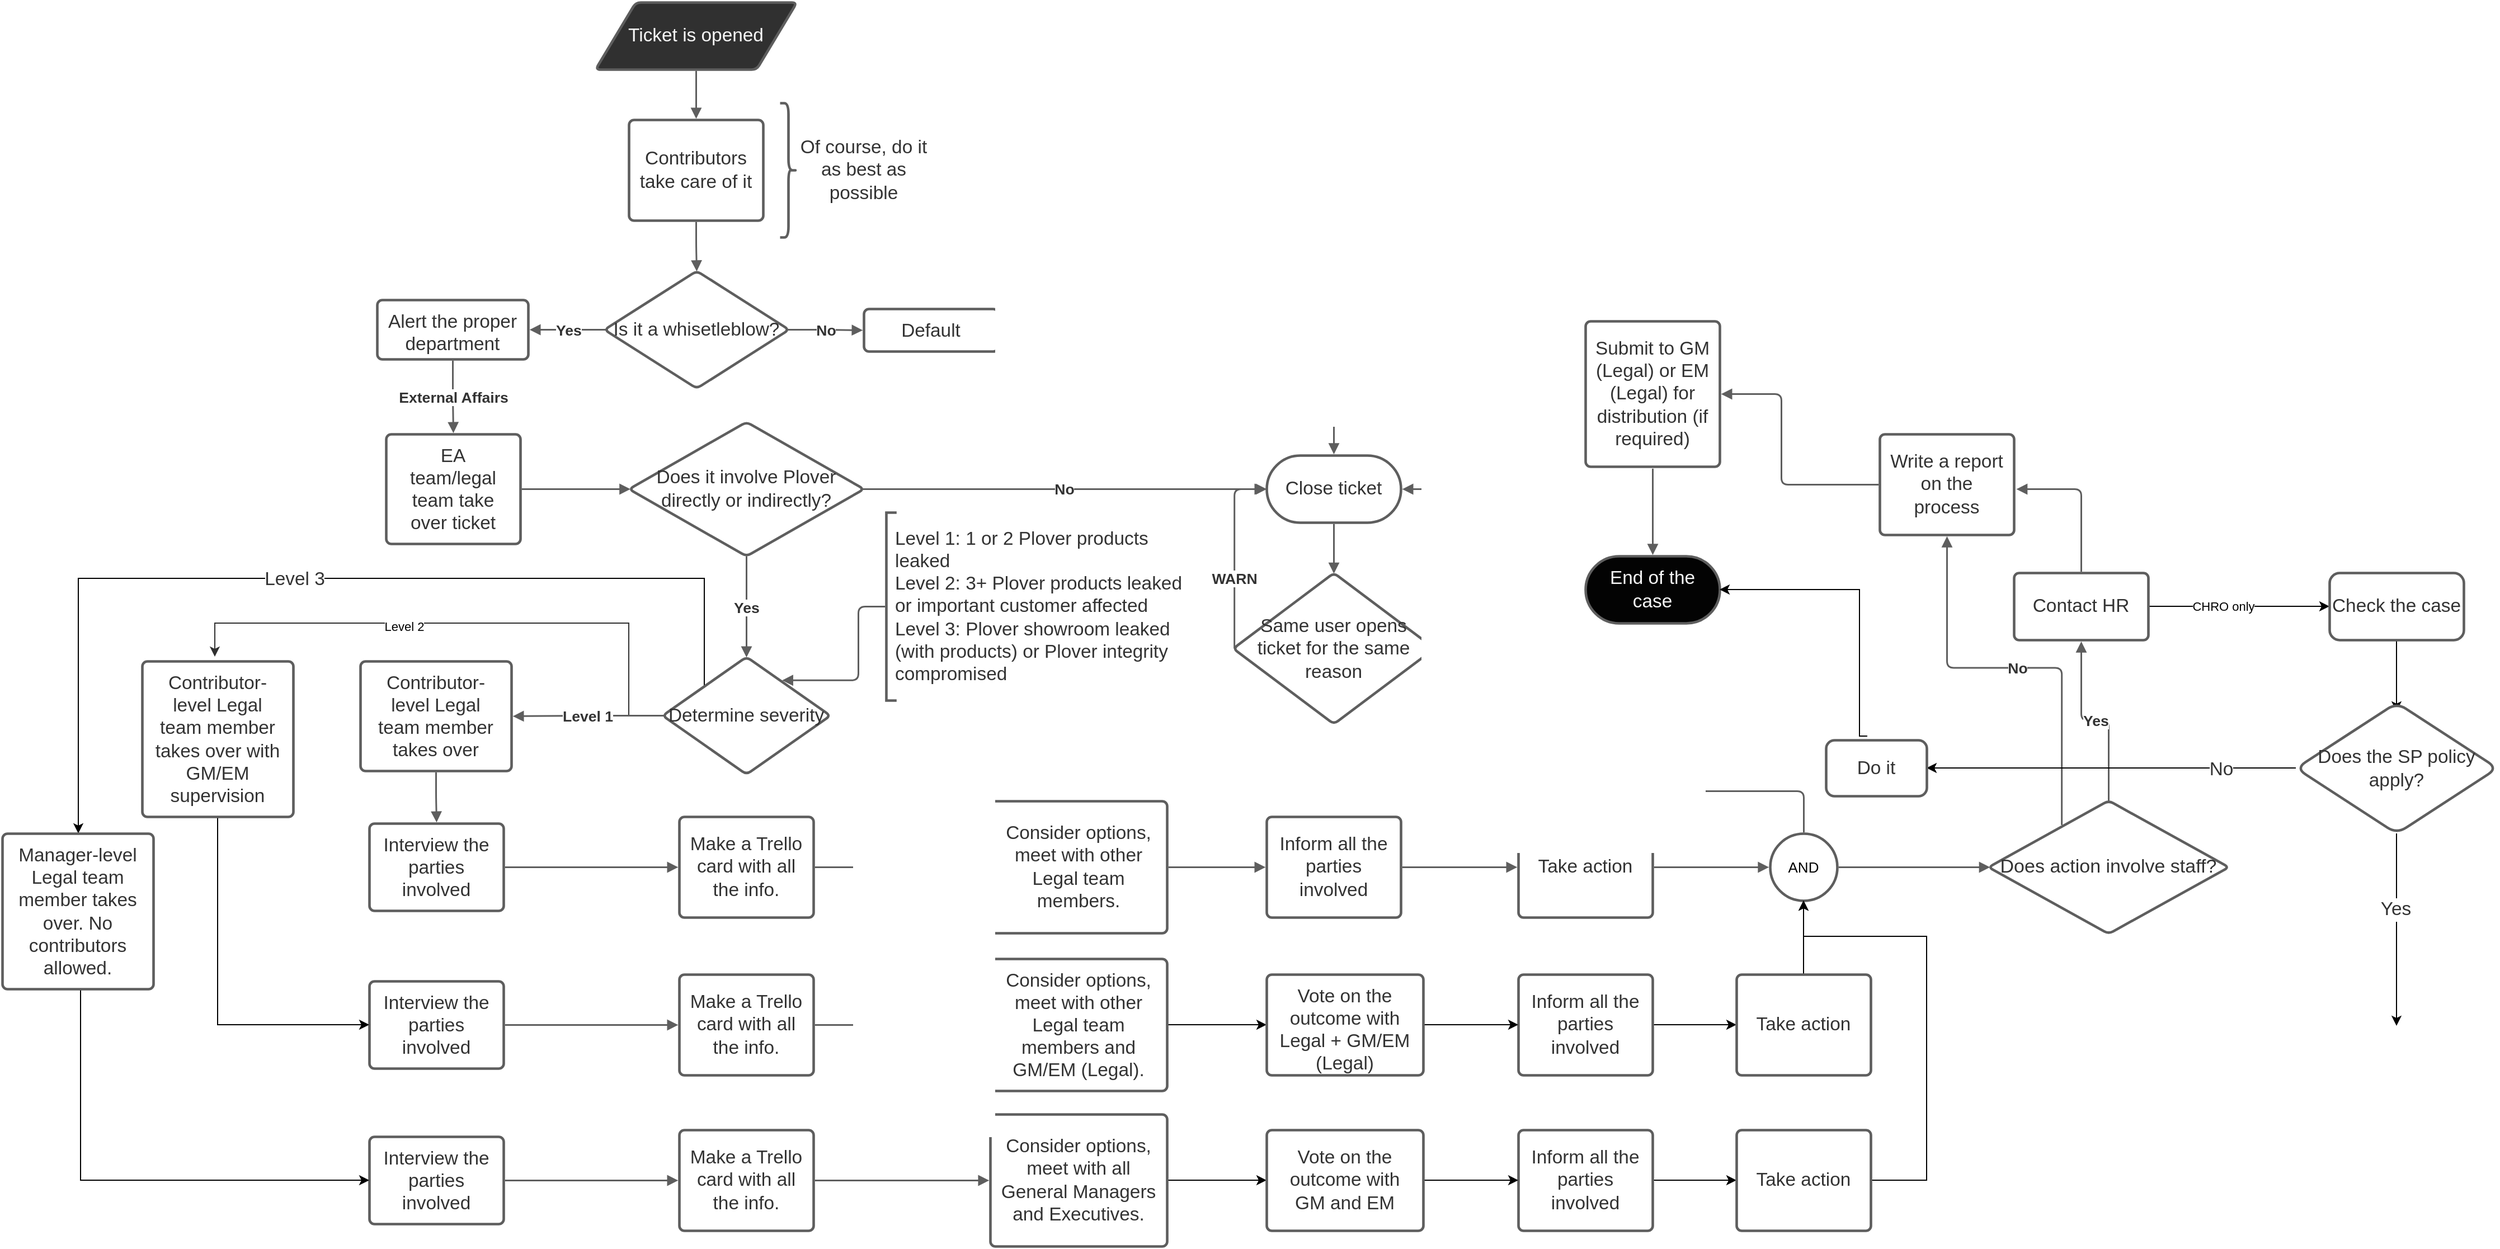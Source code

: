 <mxfile version="14.6.13" type="github">
  <diagram id="_Oj-c2wmKwDQSt-AS6IX" name="Page-1">
    <mxGraphModel dx="2770" dy="1128" grid="1" gridSize="10" guides="1" tooltips="1" connect="1" arrows="1" fold="1" page="1" pageScale="1" pageWidth="827" pageHeight="1169" math="0" shadow="0">
      <root>
        <mxCell id="0" />
        <mxCell id="1" parent="0" />
        <UserObject label="&lt;font color=&quot;#F7F7F7&quot;&gt;Ticket is opened&lt;/font&gt;" lucidchartObjectId="IXDDh~dM_vgv" id="rOXqwB_3zVNSecRi6AGg-1">
          <mxCell style="html=1;overflow=block;blockSpacing=1;whiteSpace=wrap;shape=parallelogram;perimeter=parallelogramPerimeter;anchorPointDirection=0;whiteSpace=wrap;fontSize=16.7;fontColor=#333333;spacing=3.8;strokeColor=#5e5e5e;strokeOpacity=100;rounded=1;absoluteArcSize=1;arcSize=9;strokeWidth=2.3;fillColor=#303030;" parent="1" vertex="1">
            <mxGeometry x="660" y="15" width="180" height="60" as="geometry" />
          </mxCell>
        </UserObject>
        <UserObject label="Contributors take care of it" lucidchartObjectId="EYDD6k~qlUJM" id="rOXqwB_3zVNSecRi6AGg-2">
          <mxCell style="html=1;overflow=block;blockSpacing=1;whiteSpace=wrap;;whiteSpace=wrap;fontSize=16.7;fontColor=#333333;spacing=9;strokeColor=#5e5e5e;strokeOpacity=100;rounded=1;absoluteArcSize=1;arcSize=9;strokeWidth=2.3;" parent="1" vertex="1">
            <mxGeometry x="690" y="120" width="120" height="90" as="geometry" />
          </mxCell>
        </UserObject>
        <UserObject label="" lucidchartObjectId="QYDD0R_4If_x" id="rOXqwB_3zVNSecRi6AGg-3">
          <mxCell style="html=1;jettySize=18;whiteSpace=wrap;fontSize=13;strokeColor=#5E5E5E;strokeWidth=1.5;rounded=1;arcSize=12;edgeStyle=orthogonalEdgeStyle;startArrow=none;;endArrow=block;endFill=1;;exitX=0.5;exitY=1.019;exitPerimeter=0;entryX=0.5;entryY=-0.012;entryPerimeter=0;" parent="1" source="rOXqwB_3zVNSecRi6AGg-1" target="rOXqwB_3zVNSecRi6AGg-2" edge="1">
            <mxGeometry width="100" height="100" relative="1" as="geometry">
              <Array as="points" />
            </mxGeometry>
          </mxCell>
        </UserObject>
        <mxCell id="rOXqwB_3zVNSecRi6AGg-4" value="" style="strokeColor=none;fillColor=none;whiteSpace=wrap;fontSize=16.7;fontColor=#333333;spacing=3.8;strokeOpacity=100;rounded=1;absoluteArcSize=1;arcSize=9;strokeWidth=2.3;html=1;" parent="1" vertex="1">
          <mxGeometry x="825" y="105" width="135" height="120" as="geometry" />
        </mxCell>
        <mxCell id="rOXqwB_3zVNSecRi6AGg-5" value="" style="shape=curlyBracket;rounded=1;flipH=1;whiteSpace=wrap;fontSize=16.7;fontColor=#333333;spacing=3.8;strokeColor=#5e5e5e;strokeOpacity=100;strokeWidth=2.3;" parent="rOXqwB_3zVNSecRi6AGg-4" vertex="1">
          <mxGeometry width="15" height="120" as="geometry" />
        </mxCell>
        <mxCell id="rOXqwB_3zVNSecRi6AGg-6" value="Of course, do it as best as possible" style="strokeColor=none;fillColor=none;whiteSpace=wrap;fontSize=16.7;fontColor=#333333;spacing=3.8;strokeOpacity=100;rounded=1;absoluteArcSize=1;arcSize=9;strokeWidth=2.3;" parent="rOXqwB_3zVNSecRi6AGg-4" vertex="1">
          <mxGeometry x="15" width="120" height="120" as="geometry" />
        </mxCell>
        <UserObject label="Is it a whisetleblow?" lucidchartObjectId="YZDDHXIXtVoK" id="rOXqwB_3zVNSecRi6AGg-7">
          <mxCell style="html=1;overflow=block;blockSpacing=1;whiteSpace=wrap;rhombus;whiteSpace=wrap;fontSize=16.7;fontColor=#333333;spacing=3.8;strokeColor=#5e5e5e;strokeOpacity=100;rounded=1;absoluteArcSize=1;arcSize=9;strokeWidth=2.3;" parent="1" vertex="1">
            <mxGeometry x="668" y="255" width="165" height="105" as="geometry" />
          </mxCell>
        </UserObject>
        <UserObject label="" lucidchartObjectId="5ZDDuSpyy-_K" id="rOXqwB_3zVNSecRi6AGg-8">
          <mxCell style="html=1;jettySize=18;whiteSpace=wrap;fontSize=13;strokeColor=#5E5E5E;strokeWidth=1.5;rounded=1;arcSize=12;edgeStyle=orthogonalEdgeStyle;startArrow=none;;endArrow=block;endFill=1;;exitX=0.5;exitY=1.013;exitPerimeter=0;entryX=0.5;entryY=0.003;entryPerimeter=0;" parent="1" source="rOXqwB_3zVNSecRi6AGg-2" target="rOXqwB_3zVNSecRi6AGg-7" edge="1">
            <mxGeometry width="100" height="100" relative="1" as="geometry">
              <Array as="points" />
            </mxGeometry>
          </mxCell>
        </UserObject>
        <UserObject label="" lucidchartObjectId="y0DD58__u9Sb" id="rOXqwB_3zVNSecRi6AGg-9">
          <mxCell style="html=1;jettySize=18;whiteSpace=wrap;fontSize=13.3;fontColor=#333333;fontStyle=1;strokeColor=#5E5E5E;strokeWidth=1.5;rounded=1;arcSize=12;edgeStyle=orthogonalEdgeStyle;startArrow=none;;endArrow=block;endFill=1;;exitX=0.992;exitY=0.5;exitPerimeter=0;entryX=-0.009;entryY=0.5;entryPerimeter=0;" parent="1" source="rOXqwB_3zVNSecRi6AGg-7" target="rOXqwB_3zVNSecRi6AGg-11" edge="1">
            <mxGeometry width="100" height="100" relative="1" as="geometry">
              <Array as="points" />
            </mxGeometry>
          </mxCell>
        </UserObject>
        <mxCell id="rOXqwB_3zVNSecRi6AGg-10" value="No" style="text;html=1;resizable=0;labelBackgroundColor=#ffffff;align=center;verticalAlign=middle;fontStyle=1;fontColor=#333333;;fontSize=13.3;" parent="rOXqwB_3zVNSecRi6AGg-9" vertex="1">
          <mxGeometry relative="1" as="geometry" />
        </mxCell>
        <UserObject label="Default" lucidchartObjectId="I0DDC0zRGPlY" id="rOXqwB_3zVNSecRi6AGg-11">
          <mxCell style="html=1;overflow=block;blockSpacing=1;whiteSpace=wrap;;whiteSpace=wrap;fontSize=16.7;fontColor=#333333;spacing=9;strokeColor=#5e5e5e;strokeOpacity=100;rounded=1;absoluteArcSize=1;arcSize=9;strokeWidth=2.3;" parent="1" vertex="1">
            <mxGeometry x="900" y="289" width="120" height="38" as="geometry" />
          </mxCell>
        </UserObject>
        <UserObject label="Alert the proper department" lucidchartObjectId="80DDA15JNXUe" id="rOXqwB_3zVNSecRi6AGg-12">
          <mxCell style="html=1;overflow=block;blockSpacing=1;whiteSpace=wrap;;whiteSpace=wrap;fontSize=16.7;fontColor=#333333;spacing=9;strokeColor=#5e5e5e;strokeOpacity=100;rounded=1;absoluteArcSize=1;arcSize=9;strokeWidth=2.3;" parent="1" vertex="1">
            <mxGeometry x="465" y="281" width="135" height="53" as="geometry" />
          </mxCell>
        </UserObject>
        <UserObject label="" lucidchartObjectId="e1DDGYzkht0N" id="rOXqwB_3zVNSecRi6AGg-13">
          <mxCell style="html=1;jettySize=18;whiteSpace=wrap;fontSize=13.3;fontColor=#333333;fontStyle=1;strokeColor=#5E5E5E;strokeWidth=1.5;rounded=1;arcSize=12;edgeStyle=orthogonalEdgeStyle;startArrow=none;;endArrow=block;endFill=1;;exitX=0.008;exitY=0.5;exitPerimeter=0;entryX=1.008;entryY=0.5;entryPerimeter=0;" parent="1" source="rOXqwB_3zVNSecRi6AGg-7" target="rOXqwB_3zVNSecRi6AGg-12" edge="1">
            <mxGeometry width="100" height="100" relative="1" as="geometry">
              <Array as="points" />
            </mxGeometry>
          </mxCell>
        </UserObject>
        <mxCell id="rOXqwB_3zVNSecRi6AGg-14" value="Yes" style="text;html=1;resizable=0;labelBackgroundColor=#ffffff;align=center;verticalAlign=middle;fontStyle=1;fontColor=#333333;;fontSize=13.3;" parent="rOXqwB_3zVNSecRi6AGg-13" vertex="1">
          <mxGeometry relative="1" as="geometry" />
        </mxCell>
        <UserObject label="EA team/legal team take over ticket" lucidchartObjectId="02DDOMuM8Ttm" id="rOXqwB_3zVNSecRi6AGg-15">
          <mxCell style="html=1;overflow=block;blockSpacing=1;whiteSpace=wrap;;whiteSpace=wrap;fontSize=16.7;fontColor=#333333;spacing=9;strokeColor=#5e5e5e;strokeOpacity=100;rounded=1;absoluteArcSize=1;arcSize=9;strokeWidth=2.3;" parent="1" vertex="1">
            <mxGeometry x="473" y="401" width="120" height="98" as="geometry" />
          </mxCell>
        </UserObject>
        <UserObject label="" lucidchartObjectId="22DDndJ-itN~" id="rOXqwB_3zVNSecRi6AGg-16">
          <mxCell style="html=1;jettySize=18;whiteSpace=wrap;fontSize=13;strokeColor=#5E5E5E;strokeWidth=1.5;rounded=1;arcSize=12;edgeStyle=orthogonalEdgeStyle;startArrow=none;;endArrow=block;endFill=1;;exitX=0.5;exitY=1.021;exitPerimeter=0;entryX=0.5;entryY=-0.011;entryPerimeter=0;" parent="1" source="rOXqwB_3zVNSecRi6AGg-12" target="rOXqwB_3zVNSecRi6AGg-15" edge="1">
            <mxGeometry width="100" height="100" relative="1" as="geometry">
              <Array as="points" />
            </mxGeometry>
          </mxCell>
        </UserObject>
        <mxCell id="rOXqwB_3zVNSecRi6AGg-17" value="External Affairs" style="text;html=1;resizable=0;labelBackgroundColor=#ffffff;align=center;verticalAlign=middle;fontStyle=1;fontColor=#333333;;fontSize=13.3;" parent="rOXqwB_3zVNSecRi6AGg-16" vertex="1">
          <mxGeometry relative="1" as="geometry" />
        </mxCell>
        <UserObject label="Does it involve Plover directly or indirectly?" lucidchartObjectId="x3DDViFyel2m" id="rOXqwB_3zVNSecRi6AGg-18">
          <mxCell style="html=1;overflow=block;blockSpacing=1;whiteSpace=wrap;rhombus;whiteSpace=wrap;fontSize=16.7;fontColor=#333333;spacing=3.8;strokeColor=#5e5e5e;strokeOpacity=100;rounded=1;absoluteArcSize=1;arcSize=9;strokeWidth=2.3;" parent="1" vertex="1">
            <mxGeometry x="690" y="390" width="210" height="120" as="geometry" />
          </mxCell>
        </UserObject>
        <UserObject label="" lucidchartObjectId="N3DDJdNh9ivM" id="rOXqwB_3zVNSecRi6AGg-19">
          <mxCell style="html=1;jettySize=18;whiteSpace=wrap;fontSize=13;strokeColor=#5E5E5E;strokeWidth=1.5;rounded=1;arcSize=12;edgeStyle=orthogonalEdgeStyle;startArrow=none;;endArrow=block;endFill=1;;exitX=1.009;exitY=0.5;exitPerimeter=0;entryX=0.006;entryY=0.5;entryPerimeter=0;" parent="1" source="rOXqwB_3zVNSecRi6AGg-15" target="rOXqwB_3zVNSecRi6AGg-18" edge="1">
            <mxGeometry width="100" height="100" relative="1" as="geometry">
              <Array as="points" />
            </mxGeometry>
          </mxCell>
        </UserObject>
        <UserObject label="Close ticket" lucidchartObjectId="H4DDmJO7xdRc" id="rOXqwB_3zVNSecRi6AGg-20">
          <mxCell style="html=1;overflow=block;blockSpacing=1;whiteSpace=wrap;rounded=1;arcSize=50;whiteSpace=wrap;fontSize=16.7;fontColor=#333333;spacing=3.8;strokeColor=#5e5e5e;strokeOpacity=100;strokeWidth=2.3;" parent="1" vertex="1">
            <mxGeometry x="1260" y="420" width="120" height="60" as="geometry" />
          </mxCell>
        </UserObject>
        <UserObject label="" lucidchartObjectId="T4DDkySWn5ov" id="rOXqwB_3zVNSecRi6AGg-21">
          <mxCell style="html=1;jettySize=18;whiteSpace=wrap;fontSize=13;strokeColor=#5E5E5E;strokeWidth=1.5;rounded=1;arcSize=12;edgeStyle=orthogonalEdgeStyle;startArrow=none;;endArrow=block;endFill=1;;exitX=1.009;exitY=0.5;exitPerimeter=0;entryX=0.5;entryY=-0.019;entryPerimeter=0;" parent="1" source="rOXqwB_3zVNSecRi6AGg-11" target="rOXqwB_3zVNSecRi6AGg-20" edge="1">
            <mxGeometry width="100" height="100" relative="1" as="geometry">
              <Array as="points" />
            </mxGeometry>
          </mxCell>
        </UserObject>
        <UserObject label="" lucidchartObjectId="24DDNj4tF5-R" id="rOXqwB_3zVNSecRi6AGg-22">
          <mxCell style="html=1;jettySize=18;whiteSpace=wrap;fontSize=13.3;fontColor=#333333;fontStyle=1;strokeColor=#5E5E5E;strokeWidth=1.5;rounded=1;arcSize=12;edgeStyle=orthogonalEdgeStyle;startArrow=none;;endArrow=block;endFill=1;;exitX=0.994;exitY=0.5;exitPerimeter=0;entryX=-0.009;entryY=0.5;entryPerimeter=0;" parent="1" source="rOXqwB_3zVNSecRi6AGg-18" target="rOXqwB_3zVNSecRi6AGg-20" edge="1">
            <mxGeometry width="100" height="100" relative="1" as="geometry">
              <Array as="points" />
            </mxGeometry>
          </mxCell>
        </UserObject>
        <mxCell id="rOXqwB_3zVNSecRi6AGg-23" value="No" style="text;html=1;resizable=0;labelBackgroundColor=#ffffff;align=center;verticalAlign=middle;fontStyle=1;fontColor=#333333;;fontSize=13.3;" parent="rOXqwB_3zVNSecRi6AGg-22" vertex="1">
          <mxGeometry relative="1" as="geometry" />
        </mxCell>
        <UserObject label="Same user opens ticket for the same reason" lucidchartObjectId="c5DD-TAG2u.." id="rOXqwB_3zVNSecRi6AGg-24">
          <mxCell style="html=1;overflow=block;blockSpacing=1;whiteSpace=wrap;rhombus;whiteSpace=wrap;fontSize=16.7;fontColor=#333333;spacing=3.8;strokeColor=#5e5e5e;strokeOpacity=100;rounded=1;absoluteArcSize=1;arcSize=9;strokeWidth=2.3;" parent="1" vertex="1">
            <mxGeometry x="1230" y="525" width="180" height="135" as="geometry" />
          </mxCell>
        </UserObject>
        <UserObject label="" lucidchartObjectId="u5DD0T0PqOZf" id="rOXqwB_3zVNSecRi6AGg-25">
          <mxCell style="html=1;jettySize=18;whiteSpace=wrap;fontSize=13;strokeColor=#5E5E5E;strokeWidth=1.5;rounded=1;arcSize=12;edgeStyle=orthogonalEdgeStyle;startArrow=none;;endArrow=block;endFill=1;;exitX=0.5;exitY=1.019;exitPerimeter=0;entryX=0.5;entryY=0.004;entryPerimeter=0;" parent="1" source="rOXqwB_3zVNSecRi6AGg-20" target="rOXqwB_3zVNSecRi6AGg-24" edge="1">
            <mxGeometry width="100" height="100" relative="1" as="geometry">
              <Array as="points" />
            </mxGeometry>
          </mxCell>
        </UserObject>
        <UserObject label="" lucidchartObjectId="y5DD4BRuqcgU" id="rOXqwB_3zVNSecRi6AGg-26">
          <mxCell style="html=1;jettySize=18;whiteSpace=wrap;fontSize=13;strokeColor=#5E5E5E;strokeWidth=1.5;rounded=1;arcSize=12;edgeStyle=orthogonalEdgeStyle;startArrow=none;;endArrow=block;endFill=1;;exitX=0.006;exitY=0.5;exitPerimeter=0;" parent="1" source="rOXqwB_3zVNSecRi6AGg-24" edge="1">
            <mxGeometry width="100" height="100" relative="1" as="geometry">
              <Array as="points">
                <mxPoint x="1231" y="450" />
              </Array>
              <mxPoint x="1260" y="450" as="targetPoint" />
            </mxGeometry>
          </mxCell>
        </UserObject>
        <mxCell id="rOXqwB_3zVNSecRi6AGg-27" value="WARN" style="text;html=1;resizable=0;labelBackgroundColor=#ffffff;align=center;verticalAlign=middle;fontStyle=1;fontColor=#333333;;fontSize=13.3;" parent="rOXqwB_3zVNSecRi6AGg-26" vertex="1">
          <mxGeometry x="-0.266" relative="1" as="geometry" />
        </mxCell>
        <UserObject label="" lucidchartObjectId="45DDsq~UsSS_" id="rOXqwB_3zVNSecRi6AGg-28">
          <mxCell style="html=1;jettySize=18;whiteSpace=wrap;fontSize=13.3;fontColor=#333333;fontStyle=1;strokeColor=#5E5E5E;strokeWidth=1.5;rounded=1;arcSize=12;edgeStyle=orthogonalEdgeStyle;startArrow=none;;endArrow=block;endFill=1;;exitX=0.5;exitY=0.999;exitPerimeter=0;entryX=0.5;entryY=0.004;entryPerimeter=0;" parent="1" source="rOXqwB_3zVNSecRi6AGg-18" target="rOXqwB_3zVNSecRi6AGg-30" edge="1">
            <mxGeometry width="100" height="100" relative="1" as="geometry">
              <Array as="points" />
            </mxGeometry>
          </mxCell>
        </UserObject>
        <mxCell id="rOXqwB_3zVNSecRi6AGg-29" value="Yes" style="text;html=1;resizable=0;labelBackgroundColor=#ffffff;align=center;verticalAlign=middle;fontStyle=1;fontColor=#333333;;fontSize=13.3;" parent="rOXqwB_3zVNSecRi6AGg-28" vertex="1">
          <mxGeometry relative="1" as="geometry" />
        </mxCell>
        <mxCell id="rOXqwB_3zVNSecRi6AGg-77" style="edgeStyle=orthogonalEdgeStyle;rounded=0;orthogonalLoop=1;jettySize=auto;html=1;strokeColor=#303030;" parent="1" source="rOXqwB_3zVNSecRi6AGg-30" edge="1">
          <mxGeometry relative="1" as="geometry">
            <mxPoint x="320" y="600" as="targetPoint" />
            <Array as="points">
              <mxPoint x="690" y="653" />
              <mxPoint x="690" y="570" />
              <mxPoint x="320" y="570" />
            </Array>
          </mxGeometry>
        </mxCell>
        <mxCell id="HlGu5mULXF9mo92fJl-D-8" value="&lt;div&gt;Level 2&lt;/div&gt;" style="edgeLabel;html=1;align=center;verticalAlign=middle;resizable=0;points=[];" vertex="1" connectable="0" parent="rOXqwB_3zVNSecRi6AGg-77">
          <mxGeometry x="0.223" y="3" relative="1" as="geometry">
            <mxPoint as="offset" />
          </mxGeometry>
        </mxCell>
        <mxCell id="HlGu5mULXF9mo92fJl-D-36" style="edgeStyle=orthogonalEdgeStyle;rounded=0;orthogonalLoop=1;jettySize=auto;html=1;exitX=0;exitY=0;exitDx=0;exitDy=0;fontSize=16.7;fontColor=#333333;" edge="1" parent="1" source="rOXqwB_3zVNSecRi6AGg-30" target="HlGu5mULXF9mo92fJl-D-31">
          <mxGeometry relative="1" as="geometry">
            <Array as="points">
              <mxPoint x="758" y="530" />
              <mxPoint x="198" y="530" />
            </Array>
          </mxGeometry>
        </mxCell>
        <mxCell id="HlGu5mULXF9mo92fJl-D-37" value="Level 3" style="edgeLabel;html=1;align=center;verticalAlign=middle;resizable=0;points=[];fontSize=16.7;fontColor=#333333;" vertex="1" connectable="0" parent="HlGu5mULXF9mo92fJl-D-36">
          <mxGeometry x="0.047" y="1" relative="1" as="geometry">
            <mxPoint x="-1" as="offset" />
          </mxGeometry>
        </mxCell>
        <UserObject label="Determine severity" lucidchartObjectId="a6DDHZqHAU0q" id="rOXqwB_3zVNSecRi6AGg-30">
          <mxCell style="html=1;overflow=block;blockSpacing=1;whiteSpace=wrap;rhombus;whiteSpace=wrap;fontSize=16.7;fontColor=#333333;spacing=3.8;strokeColor=#5e5e5e;strokeOpacity=100;rounded=1;absoluteArcSize=1;arcSize=9;strokeWidth=2.3;" parent="1" vertex="1">
            <mxGeometry x="720" y="600" width="150" height="105" as="geometry" />
          </mxCell>
        </UserObject>
        <mxCell id="rOXqwB_3zVNSecRi6AGg-31" value="Level 1: 1 or 2 Plover products 			   leaked &#xa;Level 2: 3+ Plover products 		 		   leaked or important 		   	         customer affected&#xa;Level 3: Plover showroom leaked 		  (with products) or Plover 		   integrity compromised" style="group;spacingLeft=8;align=left;spacing=0;strokeColor=none;whiteSpace=wrap;fontSize=16.7;fontColor=#333333;strokeOpacity=100;fillOpacity=0;rounded=1;absoluteArcSize=1;arcSize=9;fillColor=#ffffff;strokeWidth=2.3;verticalAlign=middle;html=1;" parent="1" vertex="1">
          <mxGeometry x="920" y="471" width="270" height="168" as="geometry" />
        </mxCell>
        <mxCell id="rOXqwB_3zVNSecRi6AGg-32" value="" style="shape=partialRectangle;right=0;fillColor=none;whiteSpace=wrap;fontSize=16.7;fontColor=#333333;strokeColor=#5e5e5e;strokeWidth=2.3;" parent="rOXqwB_3zVNSecRi6AGg-31" vertex="1">
          <mxGeometry width="8" height="168" relative="1" as="geometry" />
        </mxCell>
        <UserObject label="" lucidchartObjectId="V8DDlnldFJzG" id="rOXqwB_3zVNSecRi6AGg-35">
          <mxCell style="html=1;jettySize=18;whiteSpace=wrap;fontSize=13;strokeColor=#5E5E5E;strokeWidth=1.5;rounded=1;arcSize=12;edgeStyle=orthogonalEdgeStyle;startArrow=none;;endArrow=block;endFill=1;;exitX=-0.004;exitY=0.5;exitPerimeter=0;entryX=0.712;entryY=0.199;entryPerimeter=0;" parent="1" source="rOXqwB_3zVNSecRi6AGg-31" target="rOXqwB_3zVNSecRi6AGg-30" edge="1">
            <mxGeometry width="100" height="100" relative="1" as="geometry">
              <Array as="points" />
            </mxGeometry>
          </mxCell>
        </UserObject>
        <UserObject label="" lucidchartObjectId="i9DDMGyEqkWq" id="rOXqwB_3zVNSecRi6AGg-36">
          <mxCell style="html=1;jettySize=18;whiteSpace=wrap;fontSize=13.3;fontColor=#333333;fontStyle=1;strokeColor=#5E5E5E;strokeWidth=1.5;rounded=1;arcSize=12;edgeStyle=orthogonalEdgeStyle;startArrow=none;;endArrow=block;endFill=1;;exitX=0.008;exitY=0.5;exitPerimeter=0;entryX=1.008;entryY=0.5;entryPerimeter=0;" parent="1" source="rOXqwB_3zVNSecRi6AGg-30" target="rOXqwB_3zVNSecRi6AGg-38" edge="1">
            <mxGeometry width="100" height="100" relative="1" as="geometry">
              <Array as="points" />
            </mxGeometry>
          </mxCell>
        </UserObject>
        <mxCell id="rOXqwB_3zVNSecRi6AGg-37" value="Level 1" style="text;html=1;resizable=0;labelBackgroundColor=#ffffff;align=center;verticalAlign=middle;fontStyle=1;fontColor=#333333;;fontSize=13.3;" parent="rOXqwB_3zVNSecRi6AGg-36" vertex="1">
          <mxGeometry relative="1" as="geometry" />
        </mxCell>
        <UserObject label="Contributor-level Legal team member takes over" lucidchartObjectId="k9DDnTDdrT-N" id="rOXqwB_3zVNSecRi6AGg-38">
          <mxCell style="html=1;overflow=block;blockSpacing=1;whiteSpace=wrap;;whiteSpace=wrap;fontSize=16.7;fontColor=#333333;spacing=9;strokeColor=#5E5E5E;rounded=1;absoluteArcSize=1;arcSize=9;strokeWidth=2.3;" parent="1" vertex="1">
            <mxGeometry x="450" y="604" width="135" height="98" as="geometry" />
          </mxCell>
        </UserObject>
        <UserObject label="Interview the parties involved" lucidchartObjectId="3jEDHWsNU-vQ" id="rOXqwB_3zVNSecRi6AGg-39">
          <mxCell style="html=1;overflow=block;blockSpacing=1;whiteSpace=wrap;;whiteSpace=wrap;fontSize=16.7;fontColor=#333333;spacing=9;strokeColor=#5e5e5e;strokeOpacity=100;rounded=1;absoluteArcSize=1;arcSize=9;strokeWidth=2.3;" parent="1" vertex="1">
            <mxGeometry x="458" y="749" width="120" height="78" as="geometry" />
          </mxCell>
        </UserObject>
        <UserObject label="" lucidchartObjectId="7jEDrIoH_VId" id="rOXqwB_3zVNSecRi6AGg-40">
          <mxCell style="html=1;jettySize=18;whiteSpace=wrap;fontSize=13;strokeColor=#5E5E5E;strokeWidth=1.5;rounded=1;arcSize=12;edgeStyle=orthogonalEdgeStyle;startArrow=none;;endArrow=block;endFill=1;;exitX=0.5;exitY=1.011;exitPerimeter=0;entryX=0.5;entryY=-0.014;entryPerimeter=0;" parent="1" source="rOXqwB_3zVNSecRi6AGg-38" target="rOXqwB_3zVNSecRi6AGg-39" edge="1">
            <mxGeometry width="100" height="100" relative="1" as="geometry">
              <Array as="points" />
            </mxGeometry>
          </mxCell>
        </UserObject>
        <UserObject label="Make a Trello card with all the info." lucidchartObjectId="lkEDaWoSYWa-" id="rOXqwB_3zVNSecRi6AGg-41">
          <mxCell style="html=1;overflow=block;blockSpacing=1;whiteSpace=wrap;;whiteSpace=wrap;fontSize=16.7;fontColor=#333333;spacing=9;strokeColor=#5e5e5e;strokeOpacity=100;rounded=1;absoluteArcSize=1;arcSize=9;strokeWidth=2.3;" parent="1" vertex="1">
            <mxGeometry x="735" y="743" width="120" height="90" as="geometry" />
          </mxCell>
        </UserObject>
        <UserObject label="" lucidchartObjectId="TkEDcE1.3REi" id="rOXqwB_3zVNSecRi6AGg-42">
          <mxCell style="html=1;jettySize=18;whiteSpace=wrap;fontSize=13;strokeColor=#5E5E5E;strokeWidth=1.5;rounded=1;arcSize=12;edgeStyle=orthogonalEdgeStyle;startArrow=none;;endArrow=block;endFill=1;;exitX=1.009;exitY=0.5;exitPerimeter=0;entryX=-0.009;entryY=0.5;entryPerimeter=0;" parent="1" source="rOXqwB_3zVNSecRi6AGg-39" target="rOXqwB_3zVNSecRi6AGg-41" edge="1">
            <mxGeometry width="100" height="100" relative="1" as="geometry">
              <Array as="points" />
            </mxGeometry>
          </mxCell>
        </UserObject>
        <UserObject label="Consider options, meet with other Legal team members." lucidchartObjectId="1kEDgN8tKts8" id="rOXqwB_3zVNSecRi6AGg-43">
          <mxCell style="html=1;overflow=block;blockSpacing=1;whiteSpace=wrap;;whiteSpace=wrap;fontSize=16.7;fontColor=#333333;spacing=9;strokeColor=#5e5e5e;strokeOpacity=100;rounded=1;absoluteArcSize=1;arcSize=9;strokeWidth=2.3;" parent="1" vertex="1">
            <mxGeometry x="1013" y="729" width="158" height="118" as="geometry" />
          </mxCell>
        </UserObject>
        <UserObject label="" lucidchartObjectId="MlEDpCHJ5cM6" id="rOXqwB_3zVNSecRi6AGg-44">
          <mxCell style="html=1;jettySize=18;whiteSpace=wrap;fontSize=13;strokeColor=#5E5E5E;strokeWidth=1.5;rounded=1;arcSize=12;edgeStyle=orthogonalEdgeStyle;startArrow=none;;endArrow=block;endFill=1;;exitX=1.009;exitY=0.5;exitPerimeter=0;entryX=-0.007;entryY=0.5;entryPerimeter=0;" parent="1" source="rOXqwB_3zVNSecRi6AGg-41" target="rOXqwB_3zVNSecRi6AGg-43" edge="1">
            <mxGeometry width="100" height="100" relative="1" as="geometry">
              <Array as="points" />
            </mxGeometry>
          </mxCell>
        </UserObject>
        <UserObject label="Inform all the parties involved" lucidchartObjectId="VlEDCqgYlr7M" id="rOXqwB_3zVNSecRi6AGg-45">
          <mxCell style="html=1;overflow=block;blockSpacing=1;whiteSpace=wrap;;whiteSpace=wrap;fontSize=16.7;fontColor=#333333;spacing=9;strokeColor=#5e5e5e;strokeOpacity=100;rounded=1;absoluteArcSize=1;arcSize=9;strokeWidth=2.3;" parent="1" vertex="1">
            <mxGeometry x="1260" y="743" width="120" height="90" as="geometry" />
          </mxCell>
        </UserObject>
        <UserObject label="" lucidchartObjectId="7lEDtqv.kI_V" id="rOXqwB_3zVNSecRi6AGg-46">
          <mxCell style="html=1;jettySize=18;whiteSpace=wrap;fontSize=13;strokeColor=#5E5E5E;strokeWidth=1.5;rounded=1;arcSize=12;edgeStyle=orthogonalEdgeStyle;startArrow=none;;endArrow=block;endFill=1;;exitX=1.007;exitY=0.5;exitPerimeter=0;entryX=-0.009;entryY=0.5;entryPerimeter=0;" parent="1" source="rOXqwB_3zVNSecRi6AGg-43" target="rOXqwB_3zVNSecRi6AGg-45" edge="1">
            <mxGeometry width="100" height="100" relative="1" as="geometry">
              <Array as="points" />
            </mxGeometry>
          </mxCell>
        </UserObject>
        <UserObject label="Take action" lucidchartObjectId="cmEDYQ.MPToP" id="rOXqwB_3zVNSecRi6AGg-47">
          <mxCell style="html=1;overflow=block;blockSpacing=1;whiteSpace=wrap;;whiteSpace=wrap;fontSize=16.7;fontColor=#333333;spacing=9;strokeColor=#5e5e5e;strokeOpacity=100;rounded=1;absoluteArcSize=1;arcSize=9;strokeWidth=2.3;" parent="1" vertex="1">
            <mxGeometry x="1485" y="743" width="120" height="90" as="geometry" />
          </mxCell>
        </UserObject>
        <UserObject label="&lt;font style=&quot;font-size: 17px&quot;&gt;Does action involve staff?&lt;/font&gt;" lucidchartObjectId="qmED6a~udlw6" id="rOXqwB_3zVNSecRi6AGg-48">
          <mxCell style="html=1;overflow=block;blockSpacing=1;whiteSpace=wrap;rhombus;whiteSpace=wrap;fontSize=16.7;fontColor=#333333;spacing=3.8;strokeColor=#5e5e5e;strokeOpacity=100;rounded=1;absoluteArcSize=1;arcSize=9;strokeWidth=2.3;" parent="1" vertex="1">
            <mxGeometry x="1905" y="728.5" width="215" height="119" as="geometry" />
          </mxCell>
        </UserObject>
        <UserObject label="" lucidchartObjectId="KmEDZq6dgixC" id="rOXqwB_3zVNSecRi6AGg-49">
          <mxCell style="html=1;jettySize=18;whiteSpace=wrap;fontSize=13;strokeColor=#5E5E5E;strokeWidth=1.5;rounded=1;arcSize=12;edgeStyle=orthogonalEdgeStyle;startArrow=none;;endArrow=block;endFill=1;;exitX=1.009;exitY=0.5;exitPerimeter=0;entryX=-0.009;entryY=0.5;entryPerimeter=0;" parent="1" source="rOXqwB_3zVNSecRi6AGg-45" target="rOXqwB_3zVNSecRi6AGg-47" edge="1">
            <mxGeometry width="100" height="100" relative="1" as="geometry">
              <Array as="points" />
            </mxGeometry>
          </mxCell>
        </UserObject>
        <UserObject label="AND" lucidchartObjectId="9mEDw0mcLWSL" id="rOXqwB_3zVNSecRi6AGg-50">
          <mxCell style="ellipse;whiteSpace=wrap;html=1;aspect=fixed;fontFamily=Helvetica;fontSize=13;fontColor=#000000;align=center;strokeColor=#5e5e5e;strokeWidth=2.3;fillColor=#ffffff;" parent="1" vertex="1">
            <mxGeometry x="1710" y="758" width="60" height="60" as="geometry" />
          </mxCell>
        </UserObject>
        <UserObject label="" lucidchartObjectId="tnEDy3R5PmWz" id="rOXqwB_3zVNSecRi6AGg-51">
          <mxCell style="html=1;jettySize=18;whiteSpace=wrap;fontSize=13;strokeColor=#5E5E5E;strokeWidth=1.5;rounded=1;arcSize=12;edgeStyle=orthogonalEdgeStyle;startArrow=none;;endArrow=block;endFill=1;;exitX=1.009;exitY=0.5;exitPerimeter=0;entryX=-0.019;entryY=0.5;entryPerimeter=0;" parent="1" source="rOXqwB_3zVNSecRi6AGg-47" target="rOXqwB_3zVNSecRi6AGg-50" edge="1">
            <mxGeometry width="100" height="100" relative="1" as="geometry">
              <Array as="points" />
            </mxGeometry>
          </mxCell>
        </UserObject>
        <UserObject label="" lucidchartObjectId="BnED-8la0jvS" id="rOXqwB_3zVNSecRi6AGg-52">
          <mxCell style="html=1;jettySize=18;whiteSpace=wrap;fontSize=13;strokeColor=#5E5E5E;strokeWidth=1.5;rounded=1;arcSize=12;edgeStyle=orthogonalEdgeStyle;startArrow=none;;endArrow=block;endFill=1;;exitX=0.5;exitY=-0.019;exitPerimeter=0;entryX=1.009;entryY=0.5;entryPerimeter=0;" parent="1" source="rOXqwB_3zVNSecRi6AGg-50" target="rOXqwB_3zVNSecRi6AGg-20" edge="1">
            <mxGeometry width="100" height="100" relative="1" as="geometry">
              <Array as="points">
                <mxPoint x="1740" y="720" />
                <mxPoint x="1420" y="720" />
                <mxPoint x="1420" y="450" />
              </Array>
            </mxGeometry>
          </mxCell>
        </UserObject>
        <UserObject label="" lucidchartObjectId="GnED~heq3.G6" id="rOXqwB_3zVNSecRi6AGg-53">
          <mxCell style="html=1;jettySize=18;whiteSpace=wrap;fontSize=13;strokeColor=#5E5E5E;strokeWidth=1.5;rounded=1;arcSize=12;edgeStyle=orthogonalEdgeStyle;startArrow=none;;endArrow=block;endFill=1;;exitX=1.019;exitY=0.5;exitPerimeter=0;entryX=0.007;entryY=0.5;entryPerimeter=0;" parent="1" source="rOXqwB_3zVNSecRi6AGg-50" target="rOXqwB_3zVNSecRi6AGg-48" edge="1">
            <mxGeometry width="100" height="100" relative="1" as="geometry">
              <Array as="points" />
            </mxGeometry>
          </mxCell>
        </UserObject>
        <UserObject label="" lucidchartObjectId="1nEDbzo6jjFs" id="rOXqwB_3zVNSecRi6AGg-54">
          <mxCell style="html=1;jettySize=18;whiteSpace=wrap;fontSize=13.3;fontColor=#333333;fontStyle=1;strokeColor=#5E5E5E;strokeWidth=1.5;rounded=1;arcSize=12;edgeStyle=orthogonalEdgeStyle;startArrow=none;;endArrow=block;endFill=1;;exitX=0.5;exitY=0.004;exitPerimeter=0;entryX=0.5;entryY=1.019;entryPerimeter=0;" parent="1" source="rOXqwB_3zVNSecRi6AGg-48" target="rOXqwB_3zVNSecRi6AGg-56" edge="1">
            <mxGeometry width="100" height="100" relative="1" as="geometry">
              <Array as="points" />
            </mxGeometry>
          </mxCell>
        </UserObject>
        <mxCell id="rOXqwB_3zVNSecRi6AGg-55" value="Yes" style="text;html=1;resizable=0;labelBackgroundColor=#ffffff;align=center;verticalAlign=middle;fontStyle=1;fontColor=#333333;;fontSize=13.3;" parent="rOXqwB_3zVNSecRi6AGg-54" vertex="1">
          <mxGeometry relative="1" as="geometry" />
        </mxCell>
        <mxCell id="HlGu5mULXF9mo92fJl-D-9" style="edgeStyle=orthogonalEdgeStyle;rounded=0;orthogonalLoop=1;jettySize=auto;html=1;" edge="1" parent="1" source="rOXqwB_3zVNSecRi6AGg-56">
          <mxGeometry relative="1" as="geometry">
            <mxPoint x="2210" y="555" as="targetPoint" />
          </mxGeometry>
        </mxCell>
        <mxCell id="HlGu5mULXF9mo92fJl-D-10" value="CHRO only" style="edgeLabel;html=1;align=center;verticalAlign=middle;resizable=0;points=[];" vertex="1" connectable="0" parent="HlGu5mULXF9mo92fJl-D-9">
          <mxGeometry x="-0.173" relative="1" as="geometry">
            <mxPoint as="offset" />
          </mxGeometry>
        </mxCell>
        <UserObject label="Contact HR" lucidchartObjectId="3nED_sa1dsWR" id="rOXqwB_3zVNSecRi6AGg-56">
          <mxCell style="html=1;overflow=block;blockSpacing=1;whiteSpace=wrap;;whiteSpace=wrap;fontSize=16.7;fontColor=#333333;spacing=9;strokeColor=#5E5E5E;rounded=1;absoluteArcSize=1;arcSize=9;strokeWidth=2.3;" parent="1" vertex="1">
            <mxGeometry x="1928" y="525" width="120" height="60" as="geometry" />
          </mxCell>
        </UserObject>
        <UserObject label="" lucidchartObjectId="foEDuIBkdtHx" id="rOXqwB_3zVNSecRi6AGg-57">
          <mxCell style="html=1;jettySize=18;whiteSpace=wrap;fontSize=13.3;fontColor=#333333;fontStyle=1;strokeColor=#5E5E5E;strokeWidth=1.5;rounded=1;arcSize=12;edgeStyle=orthogonalEdgeStyle;startArrow=none;;endArrow=block;endFill=1;;exitX=0.305;exitY=0.183;exitPerimeter=0;entryX=0.5;entryY=1.013;entryPerimeter=0;" parent="1" source="rOXqwB_3zVNSecRi6AGg-48" target="rOXqwB_3zVNSecRi6AGg-59" edge="1">
            <mxGeometry width="100" height="100" relative="1" as="geometry">
              <Array as="points" />
            </mxGeometry>
          </mxCell>
        </UserObject>
        <mxCell id="rOXqwB_3zVNSecRi6AGg-58" value="No" style="text;html=1;resizable=0;labelBackgroundColor=#ffffff;align=center;verticalAlign=middle;fontStyle=1;fontColor=#333333;;fontSize=13.3;" parent="rOXqwB_3zVNSecRi6AGg-57" vertex="1">
          <mxGeometry relative="1" as="geometry" />
        </mxCell>
        <UserObject label="Write a report on the process" lucidchartObjectId="goEDJb9uMNd_" id="rOXqwB_3zVNSecRi6AGg-59">
          <mxCell style="html=1;overflow=block;blockSpacing=1;whiteSpace=wrap;;whiteSpace=wrap;fontSize=16.7;fontColor=#333333;spacing=9;strokeColor=#5E5E5E;rounded=1;absoluteArcSize=1;arcSize=9;strokeWidth=2.3;" parent="1" vertex="1">
            <mxGeometry x="1808" y="401" width="120" height="90" as="geometry" />
          </mxCell>
        </UserObject>
        <UserObject label="" lucidchartObjectId="CoEDYCYAk3~1" id="rOXqwB_3zVNSecRi6AGg-60">
          <mxCell style="html=1;jettySize=18;whiteSpace=wrap;fontSize=13;strokeColor=#5E5E5E;strokeWidth=1.5;rounded=1;arcSize=12;edgeStyle=orthogonalEdgeStyle;startArrow=none;;endArrow=block;endFill=1;;exitX=0.5;exitY=-0.019;exitPerimeter=0;" parent="1" source="rOXqwB_3zVNSecRi6AGg-56" edge="1">
            <mxGeometry width="100" height="100" relative="1" as="geometry">
              <Array as="points">
                <mxPoint x="1988" y="450" />
              </Array>
              <mxPoint x="1930" y="450" as="targetPoint" />
            </mxGeometry>
          </mxCell>
        </UserObject>
        <UserObject label="" lucidchartObjectId="IoEDmHj5jith" id="rOXqwB_3zVNSecRi6AGg-61">
          <mxCell style="html=1;jettySize=18;whiteSpace=wrap;fontSize=13;strokeColor=#5E5E5E;strokeWidth=1.5;rounded=1;arcSize=12;edgeStyle=orthogonalEdgeStyle;startArrow=none;;endArrow=block;endFill=1;;exitX=-0.009;exitY=0.5;exitPerimeter=0;entryX=1.009;entryY=0.5;entryPerimeter=0;" parent="1" source="rOXqwB_3zVNSecRi6AGg-59" target="rOXqwB_3zVNSecRi6AGg-62" edge="1">
            <mxGeometry width="100" height="100" relative="1" as="geometry">
              <Array as="points">
                <mxPoint x="1720" y="446" />
                <mxPoint x="1720" y="365" />
              </Array>
            </mxGeometry>
          </mxCell>
        </UserObject>
        <UserObject label="Submit to GM (Legal) or EM (Legal) for distribution (if required)" lucidchartObjectId="JoEDZuZ4PdnZ" id="rOXqwB_3zVNSecRi6AGg-62">
          <mxCell style="html=1;overflow=block;blockSpacing=1;whiteSpace=wrap;;whiteSpace=wrap;fontSize=16.7;fontColor=#333333;spacing=9;strokeColor=#5E5E5E;rounded=1;absoluteArcSize=1;arcSize=9;strokeWidth=2.3;" parent="1" vertex="1">
            <mxGeometry x="1545" y="300" width="120" height="130" as="geometry" />
          </mxCell>
        </UserObject>
        <UserObject label="&lt;font color=&quot;#F7F7F7&quot;&gt;End of the case&lt;/font&gt;" lucidchartObjectId="upEDrIJdkb8G" id="rOXqwB_3zVNSecRi6AGg-63">
          <mxCell style="html=1;overflow=block;blockSpacing=1;whiteSpace=wrap;rounded=1;arcSize=50;whiteSpace=wrap;fontSize=16.7;fontColor=#333333;spacing=3.8;strokeColor=#5e5e5e;strokeOpacity=100;strokeWidth=2.3;fillColor=#030303;" parent="1" vertex="1">
            <mxGeometry x="1545" y="510" width="120" height="60" as="geometry" />
          </mxCell>
        </UserObject>
        <UserObject label="" lucidchartObjectId="MpEDAt1w_uCB" id="rOXqwB_3zVNSecRi6AGg-64">
          <mxCell style="html=1;jettySize=18;whiteSpace=wrap;fontSize=13;strokeColor=#5E5E5E;strokeWidth=1.5;rounded=1;arcSize=12;edgeStyle=orthogonalEdgeStyle;startArrow=none;;endArrow=block;endFill=1;;exitX=0.5;exitY=1.013;exitPerimeter=0;entryX=0.5;entryY=-0.019;entryPerimeter=0;" parent="1" source="rOXqwB_3zVNSecRi6AGg-62" target="rOXqwB_3zVNSecRi6AGg-63" edge="1">
            <mxGeometry width="100" height="100" relative="1" as="geometry">
              <Array as="points">
                <mxPoint x="1605" y="470" />
                <mxPoint x="1605" y="470" />
              </Array>
            </mxGeometry>
          </mxCell>
        </UserObject>
        <UserObject label="Interview the parties involved" lucidchartObjectId="hqEDrXdxle57" id="rOXqwB_3zVNSecRi6AGg-65">
          <mxCell style="html=1;overflow=block;blockSpacing=1;whiteSpace=wrap;;whiteSpace=wrap;fontSize=16.7;fontColor=#333333;spacing=9;strokeColor=#5e5e5e;strokeOpacity=100;rounded=1;absoluteArcSize=1;arcSize=9;strokeWidth=2.3;" parent="1" vertex="1">
            <mxGeometry x="458" y="890" width="120" height="78" as="geometry" />
          </mxCell>
        </UserObject>
        <UserObject label="Make a Trello card with all the info." lucidchartObjectId="hqEDs6yVUbT5" id="rOXqwB_3zVNSecRi6AGg-66">
          <mxCell style="html=1;overflow=block;blockSpacing=1;whiteSpace=wrap;;whiteSpace=wrap;fontSize=16.7;fontColor=#333333;spacing=9;strokeColor=#5e5e5e;strokeOpacity=100;rounded=1;absoluteArcSize=1;arcSize=9;strokeWidth=2.3;" parent="1" vertex="1">
            <mxGeometry x="735" y="884" width="120" height="90" as="geometry" />
          </mxCell>
        </UserObject>
        <UserObject label="" lucidchartObjectId="hqEDZFYXyNE-" id="rOXqwB_3zVNSecRi6AGg-67">
          <mxCell style="html=1;jettySize=18;whiteSpace=wrap;fontSize=13;strokeColor=#5E5E5E;strokeWidth=1.5;rounded=1;arcSize=12;edgeStyle=orthogonalEdgeStyle;startArrow=none;;endArrow=block;endFill=1;;exitX=1.009;exitY=0.5;exitPerimeter=0;entryX=-0.009;entryY=0.5;entryPerimeter=0;" parent="1" source="rOXqwB_3zVNSecRi6AGg-65" target="rOXqwB_3zVNSecRi6AGg-66" edge="1">
            <mxGeometry width="100" height="100" relative="1" as="geometry">
              <Array as="points" />
            </mxGeometry>
          </mxCell>
        </UserObject>
        <mxCell id="HlGu5mULXF9mo92fJl-D-3" style="edgeStyle=orthogonalEdgeStyle;rounded=0;orthogonalLoop=1;jettySize=auto;html=1;" edge="1" parent="1" source="rOXqwB_3zVNSecRi6AGg-68" target="HlGu5mULXF9mo92fJl-D-2">
          <mxGeometry relative="1" as="geometry" />
        </mxCell>
        <UserObject label="Consider options, meet with other Legal team members and GM/EM (Legal)." lucidchartObjectId="hqEDzJt~u0qP" id="rOXqwB_3zVNSecRi6AGg-68">
          <mxCell style="html=1;overflow=block;blockSpacing=1;whiteSpace=wrap;;whiteSpace=wrap;fontSize=16.7;fontColor=#333333;spacing=9;strokeColor=#5e5e5e;strokeOpacity=100;rounded=1;absoluteArcSize=1;arcSize=9;strokeWidth=2.3;" parent="1" vertex="1">
            <mxGeometry x="1013" y="870" width="158" height="118" as="geometry" />
          </mxCell>
        </UserObject>
        <UserObject label="" lucidchartObjectId="hqEDnRyQi4Ez" id="rOXqwB_3zVNSecRi6AGg-69">
          <mxCell style="html=1;jettySize=18;whiteSpace=wrap;fontSize=13;strokeColor=#5E5E5E;strokeWidth=1.5;rounded=1;arcSize=12;edgeStyle=orthogonalEdgeStyle;startArrow=none;;endArrow=block;endFill=1;;exitX=1.009;exitY=0.5;exitPerimeter=0;entryX=-0.007;entryY=0.5;entryPerimeter=0;" parent="1" source="rOXqwB_3zVNSecRi6AGg-66" target="rOXqwB_3zVNSecRi6AGg-68" edge="1">
            <mxGeometry width="100" height="100" relative="1" as="geometry">
              <Array as="points" />
            </mxGeometry>
          </mxCell>
        </UserObject>
        <mxCell id="HlGu5mULXF9mo92fJl-D-6" style="edgeStyle=orthogonalEdgeStyle;rounded=0;orthogonalLoop=1;jettySize=auto;html=1;" edge="1" parent="1" source="rOXqwB_3zVNSecRi6AGg-70" target="HlGu5mULXF9mo92fJl-D-5">
          <mxGeometry relative="1" as="geometry" />
        </mxCell>
        <UserObject label="Inform all the parties involved" lucidchartObjectId="hqEDKGiuaKN8" id="rOXqwB_3zVNSecRi6AGg-70">
          <mxCell style="html=1;overflow=block;blockSpacing=1;whiteSpace=wrap;;whiteSpace=wrap;fontSize=16.7;fontColor=#333333;spacing=9;strokeColor=#5e5e5e;strokeOpacity=100;rounded=1;absoluteArcSize=1;arcSize=9;strokeWidth=2.3;" parent="1" vertex="1">
            <mxGeometry x="1485" y="884" width="120" height="90" as="geometry" />
          </mxCell>
        </UserObject>
        <mxCell id="HlGu5mULXF9mo92fJl-D-1" style="edgeStyle=orthogonalEdgeStyle;rounded=0;orthogonalLoop=1;jettySize=auto;html=1;entryX=0;entryY=0.5;entryDx=0;entryDy=0;" edge="1" parent="1" source="rOXqwB_3zVNSecRi6AGg-74" target="rOXqwB_3zVNSecRi6AGg-65">
          <mxGeometry relative="1" as="geometry">
            <mxPoint x="322.5" y="897.429" as="targetPoint" />
            <Array as="points">
              <mxPoint x="322" y="929" />
            </Array>
          </mxGeometry>
        </mxCell>
        <UserObject label="Contributor-level Legal team member takes over with GM/EM supervision" lucidchartObjectId="crEDSrbjGPza" id="rOXqwB_3zVNSecRi6AGg-74">
          <mxCell style="html=1;overflow=block;blockSpacing=1;whiteSpace=wrap;;whiteSpace=wrap;fontSize=16.7;fontColor=#333333;spacing=9;strokeColor=#5E5E5E;rounded=1;absoluteArcSize=1;arcSize=9;strokeWidth=2.3;" parent="1" vertex="1">
            <mxGeometry x="255" y="604" width="135" height="139" as="geometry" />
          </mxCell>
        </UserObject>
        <mxCell id="HlGu5mULXF9mo92fJl-D-4" style="edgeStyle=orthogonalEdgeStyle;rounded=0;orthogonalLoop=1;jettySize=auto;html=1;" edge="1" parent="1" source="HlGu5mULXF9mo92fJl-D-2" target="rOXqwB_3zVNSecRi6AGg-70">
          <mxGeometry relative="1" as="geometry" />
        </mxCell>
        <UserObject label="Vote on the outcome with Legal + GM/EM (Legal)" lucidchartObjectId="VlEDCqgYlr7M" id="HlGu5mULXF9mo92fJl-D-2">
          <mxCell style="html=1;overflow=block;blockSpacing=1;whiteSpace=wrap;;whiteSpace=wrap;fontSize=16.7;fontColor=#333333;spacing=9;strokeColor=#5e5e5e;strokeOpacity=100;rounded=1;absoluteArcSize=1;arcSize=9;strokeWidth=2.3;" vertex="1" parent="1">
            <mxGeometry x="1260" y="884" width="140" height="90" as="geometry" />
          </mxCell>
        </UserObject>
        <mxCell id="HlGu5mULXF9mo92fJl-D-7" style="edgeStyle=orthogonalEdgeStyle;rounded=0;orthogonalLoop=1;jettySize=auto;html=1;" edge="1" parent="1" source="HlGu5mULXF9mo92fJl-D-5" target="rOXqwB_3zVNSecRi6AGg-50">
          <mxGeometry relative="1" as="geometry" />
        </mxCell>
        <UserObject label="Take action" lucidchartObjectId="cmEDYQ.MPToP" id="HlGu5mULXF9mo92fJl-D-5">
          <mxCell style="html=1;overflow=block;blockSpacing=1;whiteSpace=wrap;;whiteSpace=wrap;fontSize=16.7;fontColor=#333333;spacing=9;strokeColor=#5e5e5e;strokeOpacity=100;rounded=1;absoluteArcSize=1;arcSize=9;strokeWidth=2.3;" vertex="1" parent="1">
            <mxGeometry x="1680" y="884" width="120" height="90" as="geometry" />
          </mxCell>
        </UserObject>
        <mxCell id="HlGu5mULXF9mo92fJl-D-14" style="edgeStyle=orthogonalEdgeStyle;rounded=0;orthogonalLoop=1;jettySize=auto;html=1;entryX=0.5;entryY=0.068;entryDx=0;entryDy=0;entryPerimeter=0;fontSize=16.7;fontColor=#333333;" edge="1" parent="1" source="HlGu5mULXF9mo92fJl-D-12" target="HlGu5mULXF9mo92fJl-D-13">
          <mxGeometry relative="1" as="geometry" />
        </mxCell>
        <mxCell id="HlGu5mULXF9mo92fJl-D-12" value="Check the case" style="rounded=1;whiteSpace=wrap;html=1;fontSize=16.7;fontColor=#333333;strokeColor=#5E5E5E;strokeWidth=2.3;" vertex="1" parent="1">
          <mxGeometry x="2210" y="525" width="120" height="60" as="geometry" />
        </mxCell>
        <mxCell id="HlGu5mULXF9mo92fJl-D-15" style="edgeStyle=orthogonalEdgeStyle;rounded=0;orthogonalLoop=1;jettySize=auto;html=1;fontSize=16.7;fontColor=#333333;" edge="1" parent="1" source="HlGu5mULXF9mo92fJl-D-13">
          <mxGeometry relative="1" as="geometry">
            <mxPoint x="2270" y="930" as="targetPoint" />
          </mxGeometry>
        </mxCell>
        <mxCell id="HlGu5mULXF9mo92fJl-D-16" value="Yes" style="edgeLabel;html=1;align=center;verticalAlign=middle;resizable=0;points=[];fontSize=16.7;fontColor=#333333;" vertex="1" connectable="0" parent="HlGu5mULXF9mo92fJl-D-15">
          <mxGeometry x="-0.209" y="-1" relative="1" as="geometry">
            <mxPoint as="offset" />
          </mxGeometry>
        </mxCell>
        <mxCell id="HlGu5mULXF9mo92fJl-D-17" style="edgeStyle=orthogonalEdgeStyle;rounded=0;orthogonalLoop=1;jettySize=auto;html=1;fontSize=16.7;fontColor=#333333;" edge="1" parent="1" source="HlGu5mULXF9mo92fJl-D-13">
          <mxGeometry relative="1" as="geometry">
            <mxPoint x="1850" y="699.5" as="targetPoint" />
          </mxGeometry>
        </mxCell>
        <mxCell id="HlGu5mULXF9mo92fJl-D-18" value="No" style="edgeLabel;html=1;align=center;verticalAlign=middle;resizable=0;points=[];fontSize=16.7;fontColor=#333333;" vertex="1" connectable="0" parent="HlGu5mULXF9mo92fJl-D-17">
          <mxGeometry x="-0.594" y="1" relative="1" as="geometry">
            <mxPoint as="offset" />
          </mxGeometry>
        </mxCell>
        <mxCell id="HlGu5mULXF9mo92fJl-D-13" value="Does the SP policy apply?" style="rhombus;whiteSpace=wrap;html=1;rounded=1;fontSize=16.7;fontColor=#333333;strokeColor=#5E5E5E;strokeWidth=2.3;" vertex="1" parent="1">
          <mxGeometry x="2180" y="641" width="180" height="117" as="geometry" />
        </mxCell>
        <mxCell id="HlGu5mULXF9mo92fJl-D-21" style="edgeStyle=orthogonalEdgeStyle;rounded=0;orthogonalLoop=1;jettySize=auto;html=1;entryX=1;entryY=0.5;entryDx=0;entryDy=0;fontSize=16.7;fontColor=#333333;exitX=0.411;exitY=-0.07;exitDx=0;exitDy=0;exitPerimeter=0;" edge="1" parent="1" source="HlGu5mULXF9mo92fJl-D-20" target="rOXqwB_3zVNSecRi6AGg-63">
          <mxGeometry relative="1" as="geometry">
            <Array as="points">
              <mxPoint x="1790" y="671" />
              <mxPoint x="1790" y="540" />
            </Array>
          </mxGeometry>
        </mxCell>
        <mxCell id="HlGu5mULXF9mo92fJl-D-20" value="Do it" style="rounded=1;whiteSpace=wrap;html=1;fontSize=16.7;fontColor=#333333;strokeColor=#5E5E5E;strokeWidth=2.3;" vertex="1" parent="1">
          <mxGeometry x="1760" y="674.5" width="90" height="50" as="geometry" />
        </mxCell>
        <UserObject label="Interview the parties involved" lucidchartObjectId="hqEDrXdxle57" id="HlGu5mULXF9mo92fJl-D-22">
          <mxCell style="html=1;overflow=block;blockSpacing=1;whiteSpace=wrap;;whiteSpace=wrap;fontSize=16.7;fontColor=#333333;spacing=9;strokeColor=#5e5e5e;strokeOpacity=100;rounded=1;absoluteArcSize=1;arcSize=9;strokeWidth=2.3;" vertex="1" parent="1">
            <mxGeometry x="458" y="1029" width="120" height="78" as="geometry" />
          </mxCell>
        </UserObject>
        <UserObject label="Make a Trello card with all the info." lucidchartObjectId="hqEDs6yVUbT5" id="HlGu5mULXF9mo92fJl-D-23">
          <mxCell style="html=1;overflow=block;blockSpacing=1;whiteSpace=wrap;;whiteSpace=wrap;fontSize=16.7;fontColor=#333333;spacing=9;strokeColor=#5e5e5e;strokeOpacity=100;rounded=1;absoluteArcSize=1;arcSize=9;strokeWidth=2.3;" vertex="1" parent="1">
            <mxGeometry x="735" y="1023" width="120" height="90" as="geometry" />
          </mxCell>
        </UserObject>
        <UserObject label="" lucidchartObjectId="hqEDZFYXyNE-" id="HlGu5mULXF9mo92fJl-D-24">
          <mxCell style="html=1;jettySize=18;whiteSpace=wrap;fontSize=13;strokeColor=#5E5E5E;strokeWidth=1.5;rounded=1;arcSize=12;edgeStyle=orthogonalEdgeStyle;startArrow=none;;endArrow=block;endFill=1;;exitX=1.009;exitY=0.5;exitPerimeter=0;entryX=-0.009;entryY=0.5;entryPerimeter=0;" edge="1" parent="1" source="HlGu5mULXF9mo92fJl-D-22" target="HlGu5mULXF9mo92fJl-D-23">
            <mxGeometry width="100" height="100" relative="1" as="geometry">
              <Array as="points" />
            </mxGeometry>
          </mxCell>
        </UserObject>
        <mxCell id="HlGu5mULXF9mo92fJl-D-25" style="edgeStyle=orthogonalEdgeStyle;rounded=0;orthogonalLoop=1;jettySize=auto;html=1;" edge="1" parent="1" source="HlGu5mULXF9mo92fJl-D-26" target="HlGu5mULXF9mo92fJl-D-33">
          <mxGeometry relative="1" as="geometry" />
        </mxCell>
        <UserObject label="Consider options, meet with all General Managers and Executives." lucidchartObjectId="hqEDzJt~u0qP" id="HlGu5mULXF9mo92fJl-D-26">
          <mxCell style="html=1;overflow=block;blockSpacing=1;whiteSpace=wrap;;whiteSpace=wrap;fontSize=16.7;fontColor=#333333;spacing=9;strokeColor=#5e5e5e;strokeOpacity=100;rounded=1;absoluteArcSize=1;arcSize=9;strokeWidth=2.3;" vertex="1" parent="1">
            <mxGeometry x="1013" y="1009" width="158" height="118" as="geometry" />
          </mxCell>
        </UserObject>
        <UserObject label="" lucidchartObjectId="hqEDnRyQi4Ez" id="HlGu5mULXF9mo92fJl-D-27">
          <mxCell style="html=1;jettySize=18;whiteSpace=wrap;fontSize=13;strokeColor=#5E5E5E;strokeWidth=1.5;rounded=1;arcSize=12;edgeStyle=orthogonalEdgeStyle;startArrow=none;;endArrow=block;endFill=1;;exitX=1.009;exitY=0.5;exitPerimeter=0;entryX=-0.007;entryY=0.5;entryPerimeter=0;" edge="1" parent="1" source="HlGu5mULXF9mo92fJl-D-23" target="HlGu5mULXF9mo92fJl-D-26">
            <mxGeometry width="100" height="100" relative="1" as="geometry">
              <Array as="points" />
            </mxGeometry>
          </mxCell>
        </UserObject>
        <mxCell id="HlGu5mULXF9mo92fJl-D-28" style="edgeStyle=orthogonalEdgeStyle;rounded=0;orthogonalLoop=1;jettySize=auto;html=1;" edge="1" parent="1" source="HlGu5mULXF9mo92fJl-D-29" target="HlGu5mULXF9mo92fJl-D-34">
          <mxGeometry relative="1" as="geometry" />
        </mxCell>
        <UserObject label="Inform all the parties involved" lucidchartObjectId="hqEDKGiuaKN8" id="HlGu5mULXF9mo92fJl-D-29">
          <mxCell style="html=1;overflow=block;blockSpacing=1;whiteSpace=wrap;;whiteSpace=wrap;fontSize=16.7;fontColor=#333333;spacing=9;strokeColor=#5e5e5e;strokeOpacity=100;rounded=1;absoluteArcSize=1;arcSize=9;strokeWidth=2.3;" vertex="1" parent="1">
            <mxGeometry x="1485" y="1023" width="120" height="90" as="geometry" />
          </mxCell>
        </UserObject>
        <mxCell id="HlGu5mULXF9mo92fJl-D-35" style="edgeStyle=orthogonalEdgeStyle;rounded=0;orthogonalLoop=1;jettySize=auto;html=1;fontSize=16.7;fontColor=#333333;entryX=0;entryY=0.5;entryDx=0;entryDy=0;" edge="1" parent="1" source="HlGu5mULXF9mo92fJl-D-31" target="HlGu5mULXF9mo92fJl-D-22">
          <mxGeometry relative="1" as="geometry">
            <mxPoint x="150.0" y="1010.0" as="targetPoint" />
            <Array as="points">
              <mxPoint x="200" y="1068" />
            </Array>
          </mxGeometry>
        </mxCell>
        <UserObject label="Manager-level Legal team member takes over. No contributors allowed." lucidchartObjectId="crEDSrbjGPza" id="HlGu5mULXF9mo92fJl-D-31">
          <mxCell style="html=1;overflow=block;blockSpacing=1;whiteSpace=wrap;;whiteSpace=wrap;fontSize=16.7;fontColor=#333333;spacing=9;strokeColor=#5E5E5E;rounded=1;absoluteArcSize=1;arcSize=9;strokeWidth=2.3;" vertex="1" parent="1">
            <mxGeometry x="130" y="758" width="135" height="139" as="geometry" />
          </mxCell>
        </UserObject>
        <mxCell id="HlGu5mULXF9mo92fJl-D-32" style="edgeStyle=orthogonalEdgeStyle;rounded=0;orthogonalLoop=1;jettySize=auto;html=1;" edge="1" parent="1" source="HlGu5mULXF9mo92fJl-D-33" target="HlGu5mULXF9mo92fJl-D-29">
          <mxGeometry relative="1" as="geometry" />
        </mxCell>
        <UserObject label="Vote on the outcome with GM and EM" lucidchartObjectId="VlEDCqgYlr7M" id="HlGu5mULXF9mo92fJl-D-33">
          <mxCell style="html=1;overflow=block;blockSpacing=1;whiteSpace=wrap;;whiteSpace=wrap;fontSize=16.7;fontColor=#333333;spacing=9;strokeColor=#5e5e5e;strokeOpacity=100;rounded=1;absoluteArcSize=1;arcSize=9;strokeWidth=2.3;" vertex="1" parent="1">
            <mxGeometry x="1260" y="1023" width="140" height="90" as="geometry" />
          </mxCell>
        </UserObject>
        <mxCell id="HlGu5mULXF9mo92fJl-D-38" style="edgeStyle=orthogonalEdgeStyle;rounded=0;orthogonalLoop=1;jettySize=auto;html=1;entryX=0.5;entryY=1;entryDx=0;entryDy=0;fontSize=16.7;fontColor=#333333;" edge="1" parent="1" source="HlGu5mULXF9mo92fJl-D-34" target="rOXqwB_3zVNSecRi6AGg-50">
          <mxGeometry relative="1" as="geometry">
            <Array as="points">
              <mxPoint x="1850" y="1068" />
              <mxPoint x="1850" y="850" />
              <mxPoint x="1740" y="850" />
            </Array>
          </mxGeometry>
        </mxCell>
        <UserObject label="Take action" lucidchartObjectId="cmEDYQ.MPToP" id="HlGu5mULXF9mo92fJl-D-34">
          <mxCell style="html=1;overflow=block;blockSpacing=1;whiteSpace=wrap;;whiteSpace=wrap;fontSize=16.7;fontColor=#333333;spacing=9;strokeColor=#5e5e5e;strokeOpacity=100;rounded=1;absoluteArcSize=1;arcSize=9;strokeWidth=2.3;" vertex="1" parent="1">
            <mxGeometry x="1680" y="1023" width="120" height="90" as="geometry" />
          </mxCell>
        </UserObject>
      </root>
    </mxGraphModel>
  </diagram>
</mxfile>
